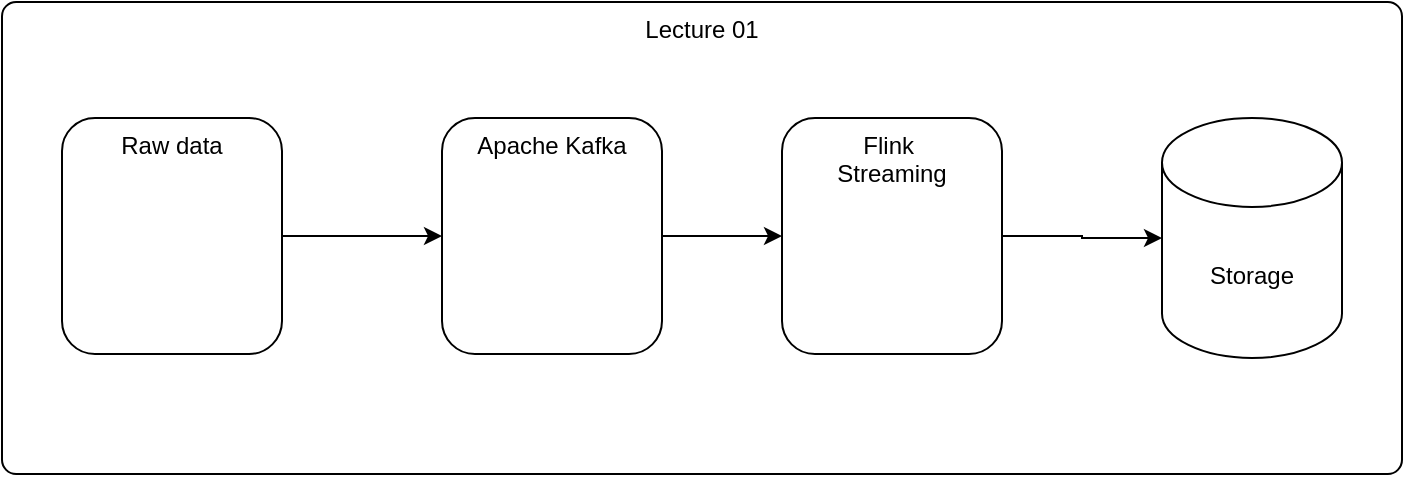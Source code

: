 <mxfile version="24.3.1" type="device" pages="2">
  <diagram name="Lecture01" id="UmJ6IaSIyDyGGRNLVKWW">
    <mxGraphModel dx="2105" dy="877" grid="1" gridSize="10" guides="1" tooltips="1" connect="1" arrows="1" fold="1" page="1" pageScale="1" pageWidth="850" pageHeight="1100" math="0" shadow="0">
      <root>
        <mxCell id="0" />
        <mxCell id="1" parent="0" />
        <mxCell id="1EJF7MyEtzb5TWif7MIC-14" value="Lecture 01" style="rounded=1;whiteSpace=wrap;html=1;arcSize=3;verticalAlign=top;" parent="1" vertex="1">
          <mxGeometry x="-10" y="152" width="700" height="236" as="geometry" />
        </mxCell>
        <mxCell id="1EJF7MyEtzb5TWif7MIC-13" style="edgeStyle=orthogonalEdgeStyle;rounded=0;orthogonalLoop=1;jettySize=auto;html=1;" parent="1" source="1EJF7MyEtzb5TWif7MIC-8" target="1EJF7MyEtzb5TWif7MIC-10" edge="1">
          <mxGeometry relative="1" as="geometry" />
        </mxCell>
        <mxCell id="1EJF7MyEtzb5TWif7MIC-8" value="Flink&amp;nbsp;&lt;div&gt;Streaming&lt;/div&gt;" style="rounded=1;whiteSpace=wrap;html=1;verticalAlign=top;" parent="1" vertex="1">
          <mxGeometry x="380" y="210" width="110" height="118" as="geometry" />
        </mxCell>
        <mxCell id="1EJF7MyEtzb5TWif7MIC-9" style="edgeStyle=orthogonalEdgeStyle;rounded=0;orthogonalLoop=1;jettySize=auto;html=1;entryX=0;entryY=0.5;entryDx=0;entryDy=0;" parent="1" source="1EJF7MyEtzb5TWif7MIC-7" target="1EJF7MyEtzb5TWif7MIC-8" edge="1">
          <mxGeometry relative="1" as="geometry" />
        </mxCell>
        <mxCell id="1EJF7MyEtzb5TWif7MIC-7" value="Apache Kafka" style="rounded=1;whiteSpace=wrap;html=1;verticalAlign=top;" parent="1" vertex="1">
          <mxGeometry x="210" y="210" width="110" height="118" as="geometry" />
        </mxCell>
        <mxCell id="1EJF7MyEtzb5TWif7MIC-2" value="" style="shape=image;verticalLabelPosition=bottom;labelBackgroundColor=default;verticalAlign=top;aspect=fixed;imageAspect=0;image=https://upload.wikimedia.org/wikipedia/commons/thumb/0/0a/Apache_kafka-icon.svg/2048px-Apache_kafka-icon.svg.png;" parent="1" vertex="1">
          <mxGeometry x="235" y="250" width="60" height="60" as="geometry" />
        </mxCell>
        <mxCell id="1EJF7MyEtzb5TWif7MIC-3" value="" style="shape=image;verticalLabelPosition=bottom;labelBackgroundColor=default;verticalAlign=top;aspect=fixed;imageAspect=0;image=https://flink.apache.org/img/logo/png/500/flink_squirrel_500.png;" parent="1" vertex="1">
          <mxGeometry x="411" y="256" width="48" height="48" as="geometry" />
        </mxCell>
        <mxCell id="1EJF7MyEtzb5TWif7MIC-6" style="edgeStyle=orthogonalEdgeStyle;rounded=0;orthogonalLoop=1;jettySize=auto;html=1;entryX=0;entryY=0.5;entryDx=0;entryDy=0;" parent="1" source="1EJF7MyEtzb5TWif7MIC-5" target="1EJF7MyEtzb5TWif7MIC-7" edge="1">
          <mxGeometry relative="1" as="geometry" />
        </mxCell>
        <mxCell id="1EJF7MyEtzb5TWif7MIC-5" value="Raw data" style="rounded=1;whiteSpace=wrap;html=1;verticalAlign=top;" parent="1" vertex="1">
          <mxGeometry x="20" y="210" width="110" height="118" as="geometry" />
        </mxCell>
        <mxCell id="1EJF7MyEtzb5TWif7MIC-4" value="" style="shape=image;verticalLabelPosition=bottom;labelBackgroundColor=default;verticalAlign=top;aspect=fixed;imageAspect=0;image=https://cdn3.iconfinder.com/data/icons/logos-and-brands-adobe/512/267_Python-512.png;" parent="1" vertex="1">
          <mxGeometry x="49" y="243" width="52" height="52" as="geometry" />
        </mxCell>
        <mxCell id="1EJF7MyEtzb5TWif7MIC-10" value="Storage" style="shape=cylinder3;whiteSpace=wrap;html=1;boundedLbl=1;backgroundOutline=1;size=22.231;verticalAlign=middle;" parent="1" vertex="1">
          <mxGeometry x="570" y="210" width="90" height="120" as="geometry" />
        </mxCell>
        <mxCell id="1EJF7MyEtzb5TWif7MIC-11" value="" style="shape=image;verticalLabelPosition=bottom;labelBackgroundColor=default;verticalAlign=top;aspect=fixed;imageAspect=0;image=https://upload.wikimedia.org/wikipedia/commons/thumb/2/29/Postgresql_elephant.svg/800px-Postgresql_elephant.svg.png;" parent="1" vertex="1">
          <mxGeometry x="602.39" y="224" width="25.21" height="26" as="geometry" />
        </mxCell>
      </root>
    </mxGraphModel>
  </diagram>
  <diagram id="WOYOiMmLbhPuajO04gCg" name="Lecture02">
    <mxGraphModel dx="1660" dy="566" grid="1" gridSize="10" guides="1" tooltips="1" connect="1" arrows="1" fold="1" page="1" pageScale="1" pageWidth="850" pageHeight="1100" math="0" shadow="0">
      <root>
        <mxCell id="0" />
        <mxCell id="1" parent="0" />
        <mxCell id="AVHLHt_ILQRiUecTw4V0-1" value="Lecture 02" style="rounded=1;whiteSpace=wrap;html=1;arcSize=3;verticalAlign=top;" vertex="1" parent="1">
          <mxGeometry x="-10" y="152" width="700" height="236" as="geometry" />
        </mxCell>
        <mxCell id="AVHLHt_ILQRiUecTw4V0-2" value="JDBC&lt;div style=&quot;font-size: 9px;&quot;&gt;connector&lt;/div&gt;" style="edgeStyle=orthogonalEdgeStyle;rounded=0;orthogonalLoop=1;jettySize=auto;html=1;fontSize=9;" edge="1" parent="1" source="AVHLHt_ILQRiUecTw4V0-3" target="AVHLHt_ILQRiUecTw4V0-11">
          <mxGeometry relative="1" as="geometry" />
        </mxCell>
        <mxCell id="AVHLHt_ILQRiUecTw4V0-3" value="Flink&amp;nbsp;&lt;div&gt;Streaming&lt;/div&gt;" style="rounded=1;whiteSpace=wrap;html=1;verticalAlign=top;" vertex="1" parent="1">
          <mxGeometry x="380" y="210" width="110" height="118" as="geometry" />
        </mxCell>
        <mxCell id="AVHLHt_ILQRiUecTw4V0-4" style="edgeStyle=orthogonalEdgeStyle;rounded=0;orthogonalLoop=1;jettySize=auto;html=1;entryX=0;entryY=0.5;entryDx=0;entryDy=0;" edge="1" parent="1" source="AVHLHt_ILQRiUecTw4V0-5" target="AVHLHt_ILQRiUecTw4V0-3">
          <mxGeometry relative="1" as="geometry" />
        </mxCell>
        <mxCell id="AVHLHt_ILQRiUecTw4V0-5" value="Apache Kafka" style="rounded=1;whiteSpace=wrap;html=1;verticalAlign=top;" vertex="1" parent="1">
          <mxGeometry x="210" y="210" width="110" height="118" as="geometry" />
        </mxCell>
        <mxCell id="AVHLHt_ILQRiUecTw4V0-6" value="" style="shape=image;verticalLabelPosition=bottom;labelBackgroundColor=default;verticalAlign=top;aspect=fixed;imageAspect=0;image=https://upload.wikimedia.org/wikipedia/commons/thumb/0/0a/Apache_kafka-icon.svg/2048px-Apache_kafka-icon.svg.png;" vertex="1" parent="1">
          <mxGeometry x="235" y="250" width="60" height="60" as="geometry" />
        </mxCell>
        <mxCell id="AVHLHt_ILQRiUecTw4V0-7" value="" style="shape=image;verticalLabelPosition=bottom;labelBackgroundColor=default;verticalAlign=top;aspect=fixed;imageAspect=0;image=https://flink.apache.org/img/logo/png/500/flink_squirrel_500.png;" vertex="1" parent="1">
          <mxGeometry x="411" y="256" width="48" height="48" as="geometry" />
        </mxCell>
        <mxCell id="AVHLHt_ILQRiUecTw4V0-8" style="edgeStyle=orthogonalEdgeStyle;rounded=0;orthogonalLoop=1;jettySize=auto;html=1;entryX=0;entryY=0.5;entryDx=0;entryDy=0;" edge="1" parent="1" source="AVHLHt_ILQRiUecTw4V0-9" target="AVHLHt_ILQRiUecTw4V0-5">
          <mxGeometry relative="1" as="geometry" />
        </mxCell>
        <mxCell id="AVHLHt_ILQRiUecTw4V0-9" value="Raw data" style="rounded=1;whiteSpace=wrap;html=1;verticalAlign=top;" vertex="1" parent="1">
          <mxGeometry x="20" y="210" width="110" height="118" as="geometry" />
        </mxCell>
        <mxCell id="AVHLHt_ILQRiUecTw4V0-10" value="" style="shape=image;verticalLabelPosition=bottom;labelBackgroundColor=default;verticalAlign=top;aspect=fixed;imageAspect=0;image=https://cdn3.iconfinder.com/data/icons/logos-and-brands-adobe/512/267_Python-512.png;" vertex="1" parent="1">
          <mxGeometry x="49" y="243" width="52" height="52" as="geometry" />
        </mxCell>
        <mxCell id="AVHLHt_ILQRiUecTw4V0-11" value="Storage&lt;div&gt;(Upsert)&lt;/div&gt;" style="shape=cylinder3;whiteSpace=wrap;html=1;boundedLbl=1;backgroundOutline=1;size=22.231;verticalAlign=middle;" vertex="1" parent="1">
          <mxGeometry x="570" y="210" width="90" height="120" as="geometry" />
        </mxCell>
        <mxCell id="AVHLHt_ILQRiUecTw4V0-12" value="" style="shape=image;verticalLabelPosition=bottom;labelBackgroundColor=default;verticalAlign=top;aspect=fixed;imageAspect=0;image=https://upload.wikimedia.org/wikipedia/commons/thumb/2/29/Postgresql_elephant.svg/800px-Postgresql_elephant.svg.png;" vertex="1" parent="1">
          <mxGeometry x="602.39" y="224" width="25.21" height="26" as="geometry" />
        </mxCell>
      </root>
    </mxGraphModel>
  </diagram>
</mxfile>
